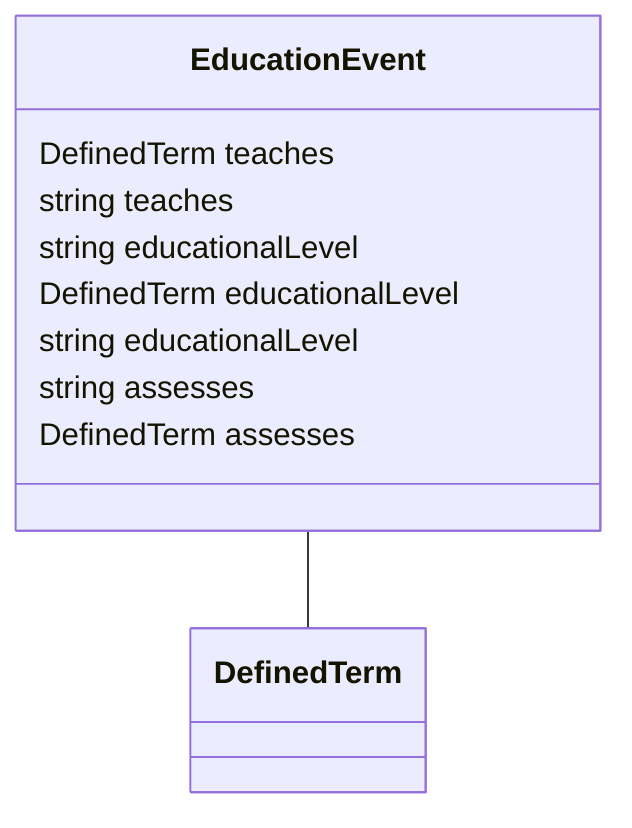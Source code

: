 classDiagram
  EducationEvent -- DefinedTerm


class EducationEvent {

  DefinedTerm teaches
  string teaches
  string educationalLevel
  DefinedTerm educationalLevel
  string educationalLevel
  string assesses
  DefinedTerm assesses

 }